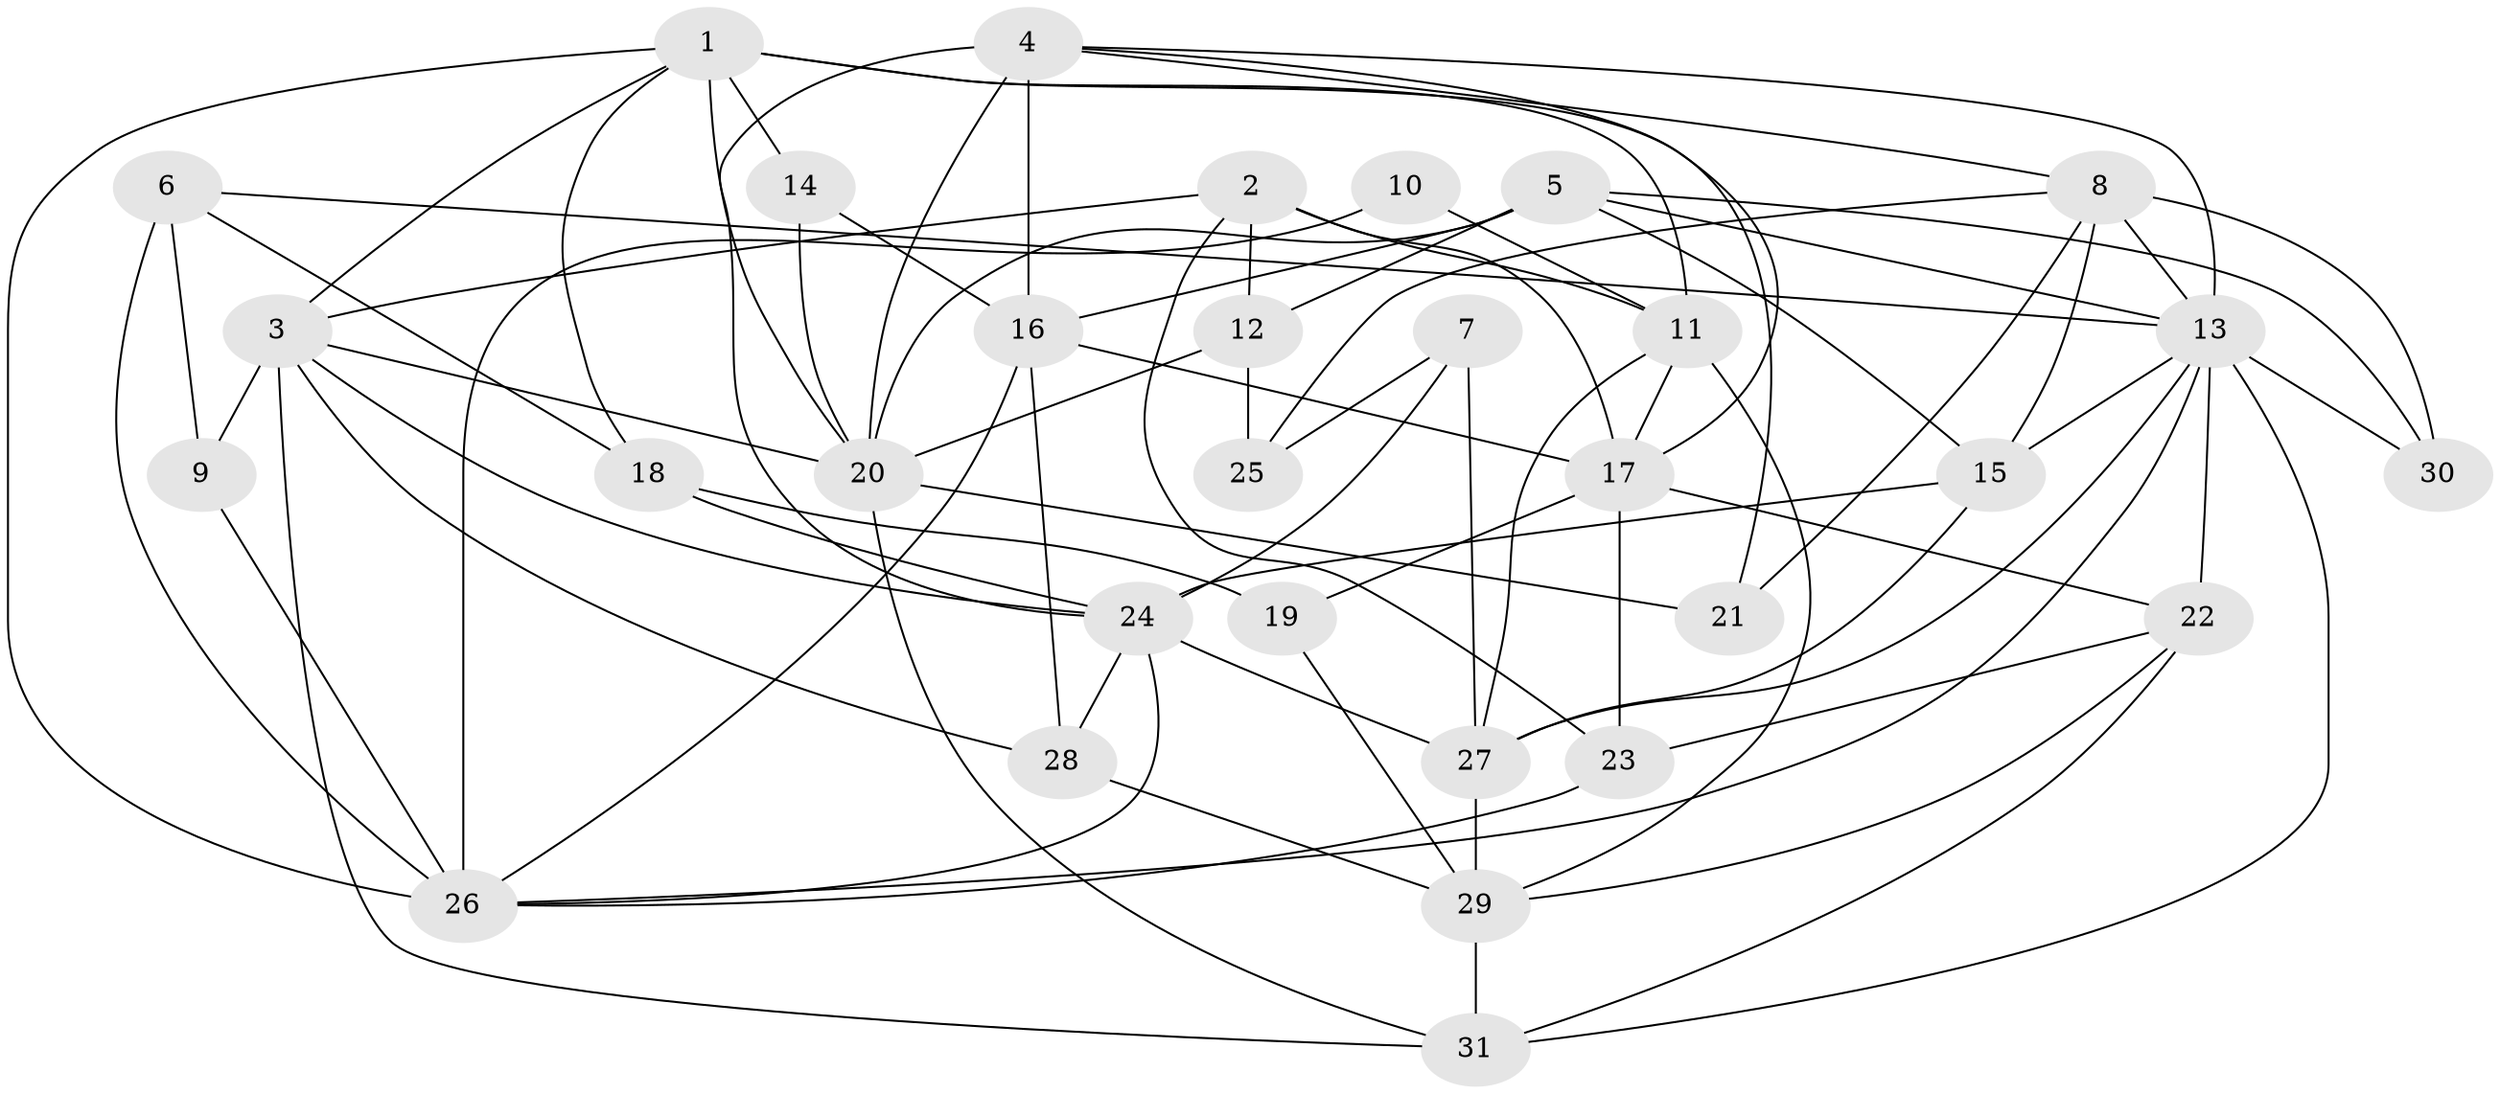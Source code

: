// original degree distribution, {3: 0.3225806451612903, 2: 0.14516129032258066, 4: 0.1774193548387097, 6: 0.04838709677419355, 5: 0.20967741935483872, 7: 0.08064516129032258, 8: 0.016129032258064516}
// Generated by graph-tools (version 1.1) at 2025/02/03/09/25 03:02:12]
// undirected, 31 vertices, 80 edges
graph export_dot {
graph [start="1"]
  node [color=gray90,style=filled];
  1;
  2;
  3;
  4;
  5;
  6;
  7;
  8;
  9;
  10;
  11;
  12;
  13;
  14;
  15;
  16;
  17;
  18;
  19;
  20;
  21;
  22;
  23;
  24;
  25;
  26;
  27;
  28;
  29;
  30;
  31;
  1 -- 3 [weight=1.0];
  1 -- 11 [weight=2.0];
  1 -- 14 [weight=1.0];
  1 -- 18 [weight=1.0];
  1 -- 20 [weight=1.0];
  1 -- 21 [weight=1.0];
  1 -- 26 [weight=1.0];
  2 -- 3 [weight=1.0];
  2 -- 11 [weight=1.0];
  2 -- 12 [weight=1.0];
  2 -- 17 [weight=2.0];
  2 -- 23 [weight=1.0];
  3 -- 9 [weight=1.0];
  3 -- 20 [weight=1.0];
  3 -- 24 [weight=1.0];
  3 -- 28 [weight=1.0];
  3 -- 31 [weight=1.0];
  4 -- 8 [weight=1.0];
  4 -- 13 [weight=1.0];
  4 -- 16 [weight=2.0];
  4 -- 17 [weight=1.0];
  4 -- 20 [weight=1.0];
  4 -- 24 [weight=1.0];
  5 -- 12 [weight=1.0];
  5 -- 13 [weight=2.0];
  5 -- 15 [weight=1.0];
  5 -- 16 [weight=1.0];
  5 -- 20 [weight=2.0];
  5 -- 30 [weight=1.0];
  6 -- 9 [weight=1.0];
  6 -- 13 [weight=1.0];
  6 -- 18 [weight=1.0];
  6 -- 26 [weight=2.0];
  7 -- 24 [weight=1.0];
  7 -- 25 [weight=1.0];
  7 -- 27 [weight=1.0];
  8 -- 13 [weight=1.0];
  8 -- 15 [weight=1.0];
  8 -- 21 [weight=1.0];
  8 -- 25 [weight=1.0];
  8 -- 30 [weight=2.0];
  9 -- 26 [weight=1.0];
  10 -- 11 [weight=1.0];
  10 -- 26 [weight=1.0];
  11 -- 17 [weight=1.0];
  11 -- 27 [weight=1.0];
  11 -- 29 [weight=1.0];
  12 -- 20 [weight=1.0];
  12 -- 25 [weight=1.0];
  13 -- 15 [weight=1.0];
  13 -- 22 [weight=1.0];
  13 -- 26 [weight=1.0];
  13 -- 27 [weight=1.0];
  13 -- 30 [weight=2.0];
  13 -- 31 [weight=1.0];
  14 -- 16 [weight=1.0];
  14 -- 20 [weight=1.0];
  15 -- 24 [weight=1.0];
  15 -- 27 [weight=1.0];
  16 -- 17 [weight=1.0];
  16 -- 26 [weight=1.0];
  16 -- 28 [weight=1.0];
  17 -- 19 [weight=1.0];
  17 -- 22 [weight=1.0];
  17 -- 23 [weight=1.0];
  18 -- 19 [weight=1.0];
  18 -- 24 [weight=1.0];
  19 -- 29 [weight=1.0];
  20 -- 21 [weight=2.0];
  20 -- 31 [weight=1.0];
  22 -- 23 [weight=1.0];
  22 -- 29 [weight=1.0];
  22 -- 31 [weight=1.0];
  23 -- 26 [weight=1.0];
  24 -- 26 [weight=1.0];
  24 -- 27 [weight=1.0];
  24 -- 28 [weight=1.0];
  27 -- 29 [weight=2.0];
  28 -- 29 [weight=1.0];
  29 -- 31 [weight=1.0];
}
